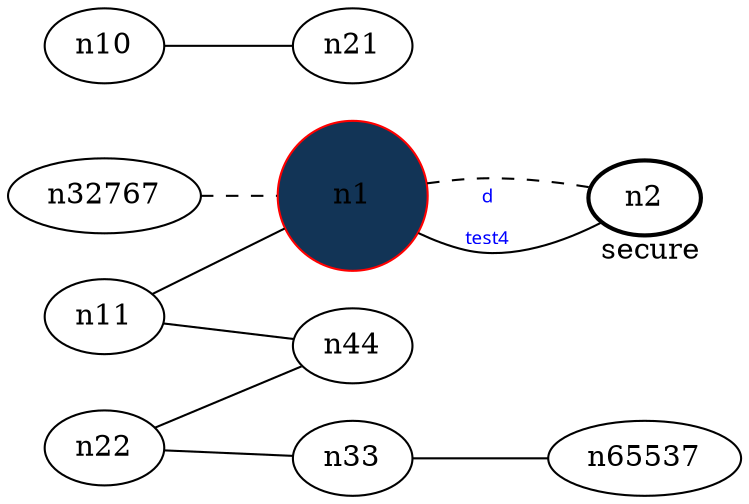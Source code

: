 graph test4 {
	rankdir=LR;
	fontcolor=blue; /* c0; c1; c0 -- c1 */
	n1 [style=dotted, fillcolor="#123456"]; // c257; c3; c2 -- c4
	n1 [height=1, width=1, color=red, style=filled];
	n2 [style=bold, xlabel="secure"];
	n32767 -- n1 -- n2[style=dashed];
	n1 -- n2 [fontname="comic sans", label="d\n\l\G", fontcolor=blue, fontsize=9];
	n10 -- n21;
	n11 -- n1;
	n11 -- n44;
	n22 -- n33;
	n22 -- n44;
	n33 -- n65537;
}
